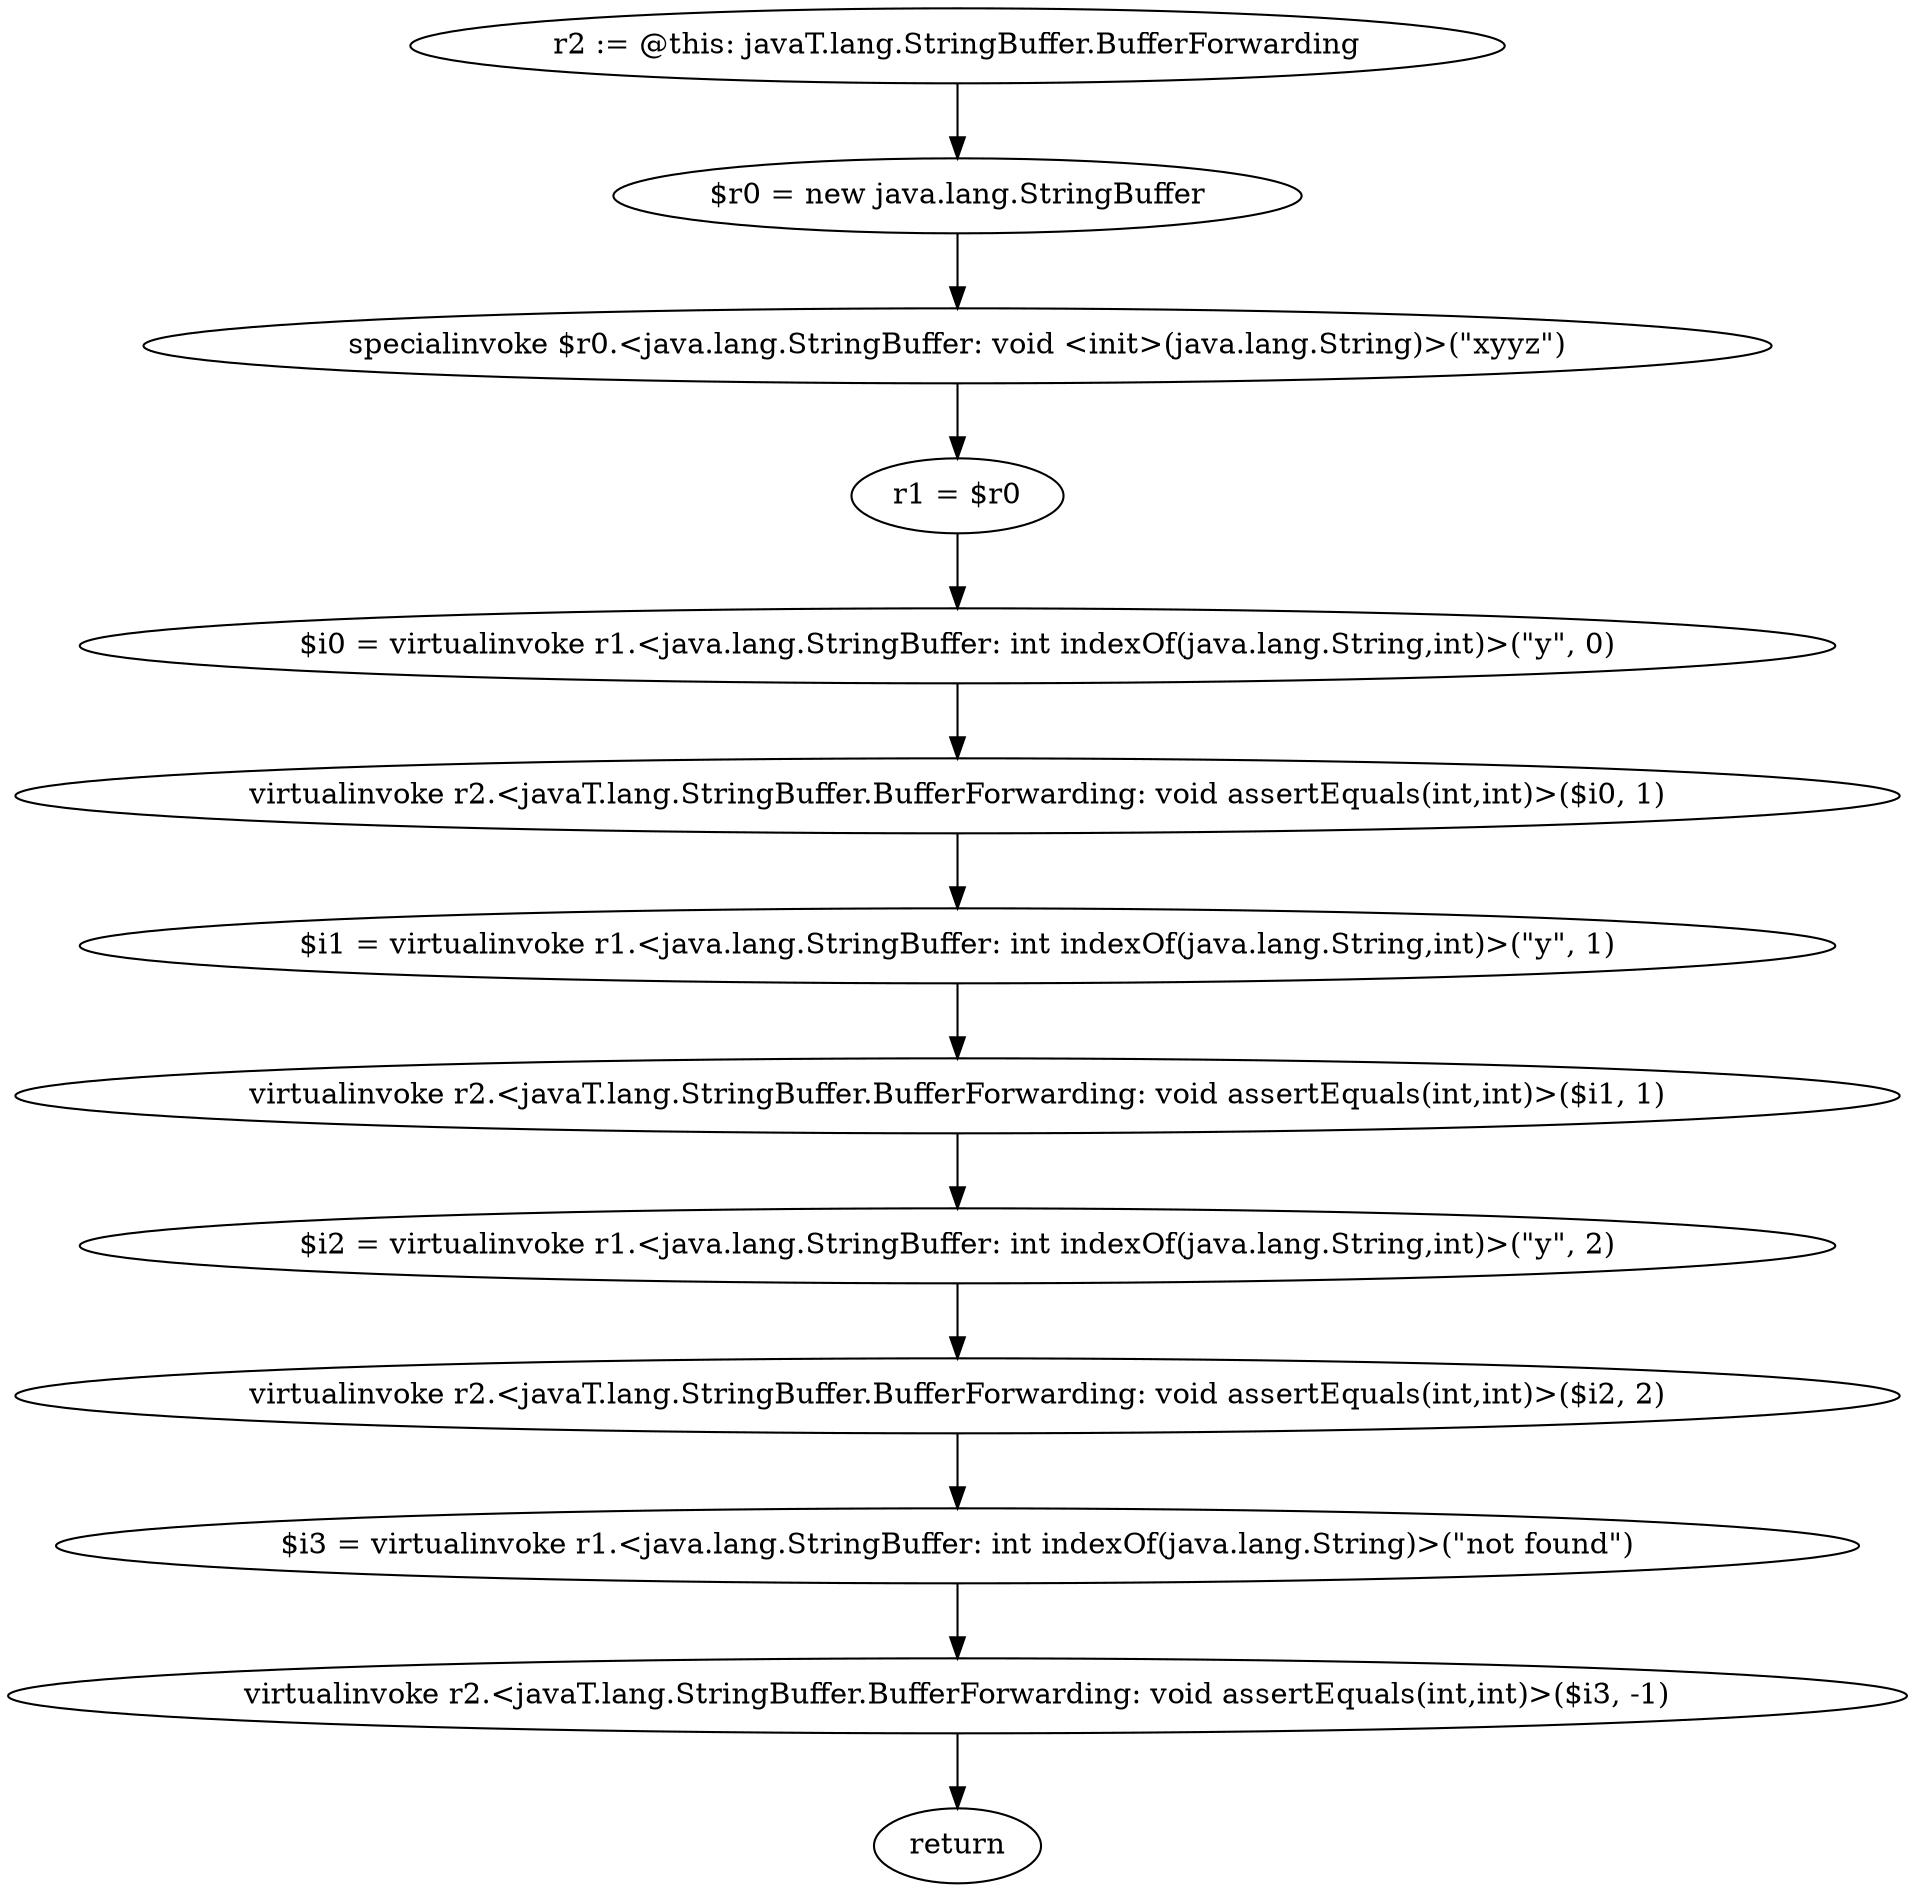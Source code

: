 digraph "unitGraph" {
    "r2 := @this: javaT.lang.StringBuffer.BufferForwarding"
    "$r0 = new java.lang.StringBuffer"
    "specialinvoke $r0.<java.lang.StringBuffer: void <init>(java.lang.String)>(\"xyyz\")"
    "r1 = $r0"
    "$i0 = virtualinvoke r1.<java.lang.StringBuffer: int indexOf(java.lang.String,int)>(\"y\", 0)"
    "virtualinvoke r2.<javaT.lang.StringBuffer.BufferForwarding: void assertEquals(int,int)>($i0, 1)"
    "$i1 = virtualinvoke r1.<java.lang.StringBuffer: int indexOf(java.lang.String,int)>(\"y\", 1)"
    "virtualinvoke r2.<javaT.lang.StringBuffer.BufferForwarding: void assertEquals(int,int)>($i1, 1)"
    "$i2 = virtualinvoke r1.<java.lang.StringBuffer: int indexOf(java.lang.String,int)>(\"y\", 2)"
    "virtualinvoke r2.<javaT.lang.StringBuffer.BufferForwarding: void assertEquals(int,int)>($i2, 2)"
    "$i3 = virtualinvoke r1.<java.lang.StringBuffer: int indexOf(java.lang.String)>(\"not found\")"
    "virtualinvoke r2.<javaT.lang.StringBuffer.BufferForwarding: void assertEquals(int,int)>($i3, -1)"
    "return"
    "r2 := @this: javaT.lang.StringBuffer.BufferForwarding"->"$r0 = new java.lang.StringBuffer";
    "$r0 = new java.lang.StringBuffer"->"specialinvoke $r0.<java.lang.StringBuffer: void <init>(java.lang.String)>(\"xyyz\")";
    "specialinvoke $r0.<java.lang.StringBuffer: void <init>(java.lang.String)>(\"xyyz\")"->"r1 = $r0";
    "r1 = $r0"->"$i0 = virtualinvoke r1.<java.lang.StringBuffer: int indexOf(java.lang.String,int)>(\"y\", 0)";
    "$i0 = virtualinvoke r1.<java.lang.StringBuffer: int indexOf(java.lang.String,int)>(\"y\", 0)"->"virtualinvoke r2.<javaT.lang.StringBuffer.BufferForwarding: void assertEquals(int,int)>($i0, 1)";
    "virtualinvoke r2.<javaT.lang.StringBuffer.BufferForwarding: void assertEquals(int,int)>($i0, 1)"->"$i1 = virtualinvoke r1.<java.lang.StringBuffer: int indexOf(java.lang.String,int)>(\"y\", 1)";
    "$i1 = virtualinvoke r1.<java.lang.StringBuffer: int indexOf(java.lang.String,int)>(\"y\", 1)"->"virtualinvoke r2.<javaT.lang.StringBuffer.BufferForwarding: void assertEquals(int,int)>($i1, 1)";
    "virtualinvoke r2.<javaT.lang.StringBuffer.BufferForwarding: void assertEquals(int,int)>($i1, 1)"->"$i2 = virtualinvoke r1.<java.lang.StringBuffer: int indexOf(java.lang.String,int)>(\"y\", 2)";
    "$i2 = virtualinvoke r1.<java.lang.StringBuffer: int indexOf(java.lang.String,int)>(\"y\", 2)"->"virtualinvoke r2.<javaT.lang.StringBuffer.BufferForwarding: void assertEquals(int,int)>($i2, 2)";
    "virtualinvoke r2.<javaT.lang.StringBuffer.BufferForwarding: void assertEquals(int,int)>($i2, 2)"->"$i3 = virtualinvoke r1.<java.lang.StringBuffer: int indexOf(java.lang.String)>(\"not found\")";
    "$i3 = virtualinvoke r1.<java.lang.StringBuffer: int indexOf(java.lang.String)>(\"not found\")"->"virtualinvoke r2.<javaT.lang.StringBuffer.BufferForwarding: void assertEquals(int,int)>($i3, -1)";
    "virtualinvoke r2.<javaT.lang.StringBuffer.BufferForwarding: void assertEquals(int,int)>($i3, -1)"->"return";
}

